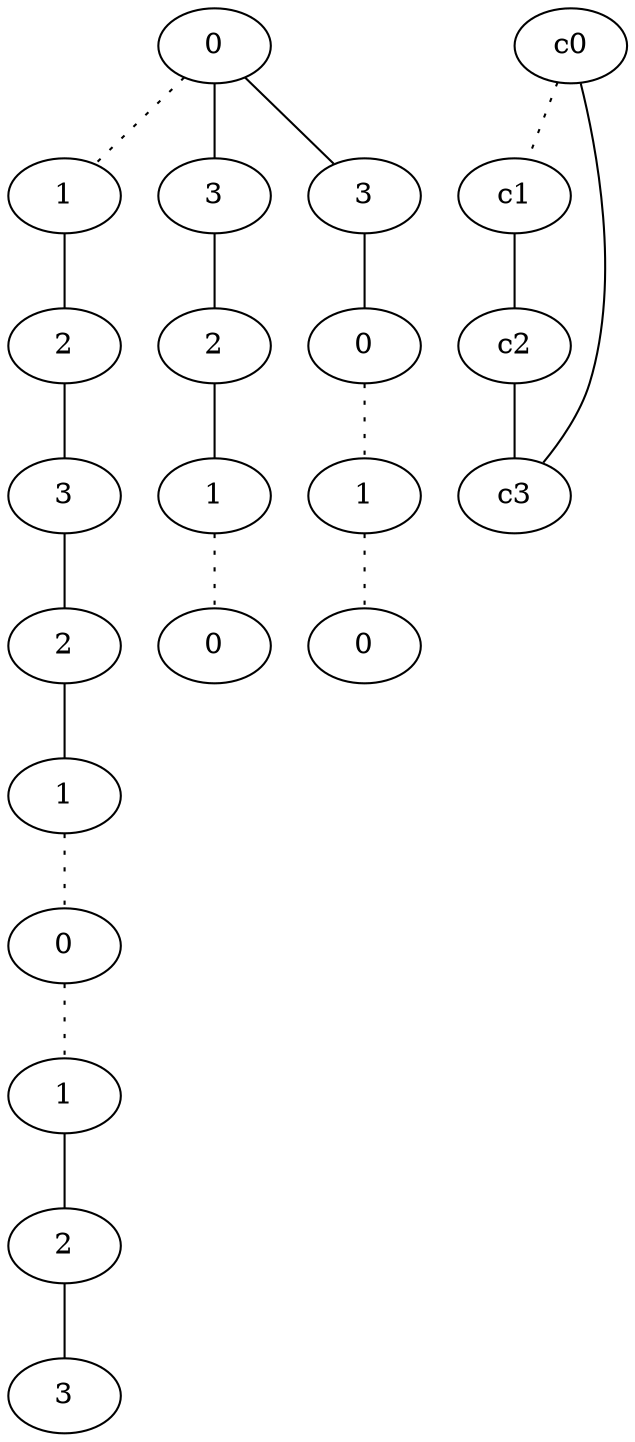 graph {
a0[label=0];
a1[label=1];
a2[label=2];
a3[label=3];
a4[label=2];
a5[label=1];
a6[label=0];
a7[label=1];
a8[label=2];
a9[label=3];
a10[label=3];
a11[label=2];
a12[label=1];
a13[label=0];
a14[label=3];
a15[label=0];
a16[label=1];
a17[label=0];
a0 -- a1 [style=dotted];
a0 -- a10;
a0 -- a14;
a1 -- a2;
a2 -- a3;
a3 -- a4;
a4 -- a5;
a5 -- a6 [style=dotted];
a6 -- a7 [style=dotted];
a7 -- a8;
a8 -- a9;
a10 -- a11;
a11 -- a12;
a12 -- a13 [style=dotted];
a14 -- a15;
a15 -- a16 [style=dotted];
a16 -- a17 [style=dotted];
c0 -- c1 [style=dotted];
c0 -- c3;
c1 -- c2;
c2 -- c3;
}
